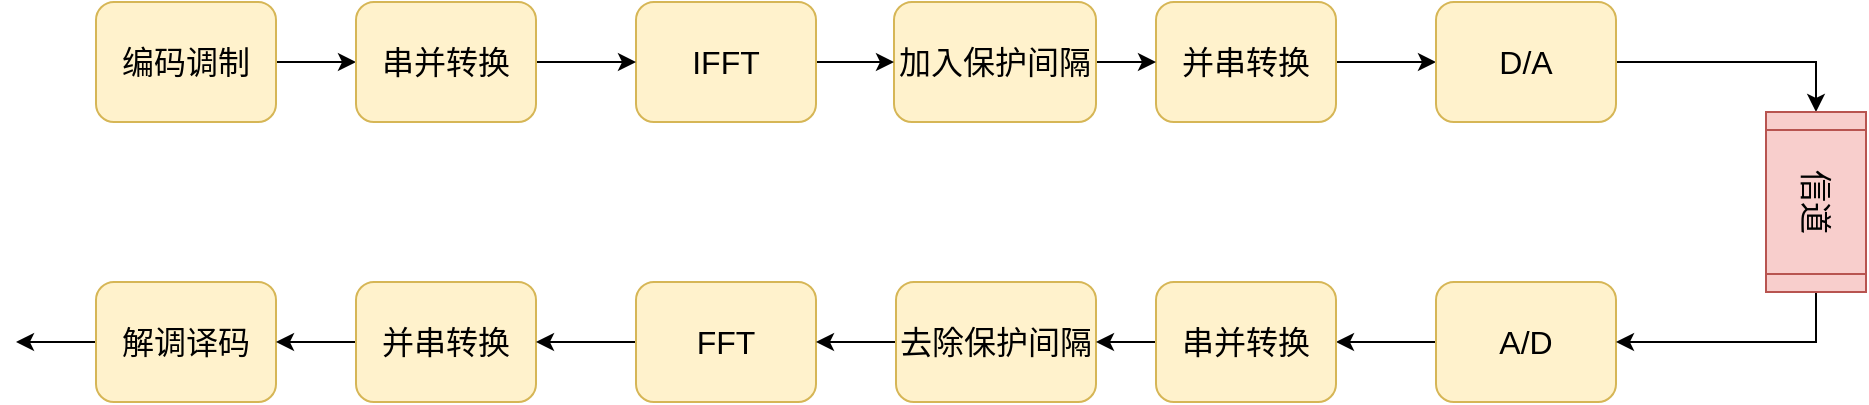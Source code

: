 <mxfile version="20.8.23" type="github">
  <diagram id="C5RBs43oDa-KdzZeNtuy" name="Page-1">
    <mxGraphModel dx="2261" dy="801" grid="1" gridSize="10" guides="1" tooltips="1" connect="1" arrows="1" fold="1" page="1" pageScale="1" pageWidth="827" pageHeight="1169" math="0" shadow="0">
      <root>
        <mxCell id="WIyWlLk6GJQsqaUBKTNV-0" />
        <mxCell id="WIyWlLk6GJQsqaUBKTNV-1" parent="WIyWlLk6GJQsqaUBKTNV-0" />
        <mxCell id="nUvIrgaT4YSGGhSRzwqC-11" value="" style="edgeStyle=orthogonalEdgeStyle;rounded=0;orthogonalLoop=1;jettySize=auto;html=1;fontSize=16;" edge="1" parent="WIyWlLk6GJQsqaUBKTNV-1" source="nUvIrgaT4YSGGhSRzwqC-0" target="nUvIrgaT4YSGGhSRzwqC-9">
          <mxGeometry relative="1" as="geometry" />
        </mxCell>
        <mxCell id="nUvIrgaT4YSGGhSRzwqC-0" value="&lt;font style=&quot;font-size: 16px;&quot;&gt;编码调制&lt;/font&gt;" style="rounded=1;whiteSpace=wrap;html=1;fillColor=#fff2cc;strokeColor=#d6b656;" vertex="1" parent="WIyWlLk6GJQsqaUBKTNV-1">
          <mxGeometry x="-130" y="210" width="90" height="60" as="geometry" />
        </mxCell>
        <mxCell id="nUvIrgaT4YSGGhSRzwqC-15" style="edgeStyle=orthogonalEdgeStyle;rounded=0;orthogonalLoop=1;jettySize=auto;html=1;exitX=1;exitY=0.5;exitDx=0;exitDy=0;entryX=0;entryY=0.5;entryDx=0;entryDy=0;fontSize=16;" edge="1" parent="WIyWlLk6GJQsqaUBKTNV-1" source="nUvIrgaT4YSGGhSRzwqC-6" target="nUvIrgaT4YSGGhSRzwqC-10">
          <mxGeometry relative="1" as="geometry" />
        </mxCell>
        <mxCell id="nUvIrgaT4YSGGhSRzwqC-6" value="&lt;font style=&quot;font-size: 16px;&quot;&gt;并串转换&lt;/font&gt;" style="rounded=1;whiteSpace=wrap;html=1;fillColor=#fff2cc;strokeColor=#d6b656;" vertex="1" parent="WIyWlLk6GJQsqaUBKTNV-1">
          <mxGeometry x="400" y="210" width="90" height="60" as="geometry" />
        </mxCell>
        <mxCell id="nUvIrgaT4YSGGhSRzwqC-14" style="edgeStyle=orthogonalEdgeStyle;rounded=0;orthogonalLoop=1;jettySize=auto;html=1;exitX=1;exitY=0.5;exitDx=0;exitDy=0;entryX=0;entryY=0.5;entryDx=0;entryDy=0;fontSize=16;" edge="1" parent="WIyWlLk6GJQsqaUBKTNV-1" source="nUvIrgaT4YSGGhSRzwqC-7" target="nUvIrgaT4YSGGhSRzwqC-6">
          <mxGeometry relative="1" as="geometry" />
        </mxCell>
        <mxCell id="nUvIrgaT4YSGGhSRzwqC-7" value="&lt;font style=&quot;font-size: 16px;&quot;&gt;加入保护间隔&lt;/font&gt;" style="rounded=1;whiteSpace=wrap;html=1;fillColor=#fff2cc;strokeColor=#d6b656;" vertex="1" parent="WIyWlLk6GJQsqaUBKTNV-1">
          <mxGeometry x="269" y="210" width="101" height="60" as="geometry" />
        </mxCell>
        <mxCell id="nUvIrgaT4YSGGhSRzwqC-13" style="edgeStyle=orthogonalEdgeStyle;rounded=0;orthogonalLoop=1;jettySize=auto;html=1;exitX=1;exitY=0.5;exitDx=0;exitDy=0;entryX=0;entryY=0.5;entryDx=0;entryDy=0;fontSize=16;" edge="1" parent="WIyWlLk6GJQsqaUBKTNV-1" source="nUvIrgaT4YSGGhSRzwqC-8" target="nUvIrgaT4YSGGhSRzwqC-7">
          <mxGeometry relative="1" as="geometry" />
        </mxCell>
        <mxCell id="nUvIrgaT4YSGGhSRzwqC-8" value="&lt;font style=&quot;font-size: 16px;&quot;&gt;IFFT&lt;/font&gt;" style="rounded=1;whiteSpace=wrap;html=1;fillColor=#fff2cc;strokeColor=#d6b656;" vertex="1" parent="WIyWlLk6GJQsqaUBKTNV-1">
          <mxGeometry x="140" y="210" width="90" height="60" as="geometry" />
        </mxCell>
        <mxCell id="nUvIrgaT4YSGGhSRzwqC-12" style="edgeStyle=orthogonalEdgeStyle;rounded=0;orthogonalLoop=1;jettySize=auto;html=1;exitX=1;exitY=0.5;exitDx=0;exitDy=0;entryX=0;entryY=0.5;entryDx=0;entryDy=0;fontSize=16;" edge="1" parent="WIyWlLk6GJQsqaUBKTNV-1" source="nUvIrgaT4YSGGhSRzwqC-9" target="nUvIrgaT4YSGGhSRzwqC-8">
          <mxGeometry relative="1" as="geometry" />
        </mxCell>
        <mxCell id="nUvIrgaT4YSGGhSRzwqC-9" value="&lt;font style=&quot;font-size: 16px;&quot;&gt;串并转换&lt;/font&gt;" style="rounded=1;whiteSpace=wrap;html=1;fillColor=#fff2cc;strokeColor=#d6b656;" vertex="1" parent="WIyWlLk6GJQsqaUBKTNV-1">
          <mxGeometry y="210" width="90" height="60" as="geometry" />
        </mxCell>
        <mxCell id="nUvIrgaT4YSGGhSRzwqC-16" style="edgeStyle=orthogonalEdgeStyle;rounded=0;orthogonalLoop=1;jettySize=auto;html=1;exitX=1;exitY=0.5;exitDx=0;exitDy=0;fontSize=16;entryX=0;entryY=0.5;entryDx=0;entryDy=0;" edge="1" parent="WIyWlLk6GJQsqaUBKTNV-1" source="nUvIrgaT4YSGGhSRzwqC-10" target="nUvIrgaT4YSGGhSRzwqC-29">
          <mxGeometry relative="1" as="geometry">
            <mxPoint x="690" y="240" as="targetPoint" />
          </mxGeometry>
        </mxCell>
        <mxCell id="nUvIrgaT4YSGGhSRzwqC-10" value="&lt;font style=&quot;font-size: 16px;&quot;&gt;D/A&lt;/font&gt;" style="rounded=1;whiteSpace=wrap;html=1;fillColor=#fff2cc;strokeColor=#d6b656;" vertex="1" parent="WIyWlLk6GJQsqaUBKTNV-1">
          <mxGeometry x="540" y="210" width="90" height="60" as="geometry" />
        </mxCell>
        <mxCell id="nUvIrgaT4YSGGhSRzwqC-23" style="edgeStyle=orthogonalEdgeStyle;rounded=0;orthogonalLoop=1;jettySize=auto;html=1;exitX=0;exitY=0.5;exitDx=0;exitDy=0;entryX=1;entryY=0.5;entryDx=0;entryDy=0;fontSize=16;" edge="1" parent="WIyWlLk6GJQsqaUBKTNV-1" source="nUvIrgaT4YSGGhSRzwqC-17" target="nUvIrgaT4YSGGhSRzwqC-22">
          <mxGeometry relative="1" as="geometry" />
        </mxCell>
        <mxCell id="nUvIrgaT4YSGGhSRzwqC-17" value="&lt;font style=&quot;font-size: 16px;&quot;&gt;A/D&lt;/font&gt;" style="rounded=1;whiteSpace=wrap;html=1;fillColor=#fff2cc;strokeColor=#d6b656;" vertex="1" parent="WIyWlLk6GJQsqaUBKTNV-1">
          <mxGeometry x="540" y="350" width="90" height="60" as="geometry" />
        </mxCell>
        <mxCell id="nUvIrgaT4YSGGhSRzwqC-28" style="edgeStyle=orthogonalEdgeStyle;rounded=0;orthogonalLoop=1;jettySize=auto;html=1;exitX=0;exitY=0.5;exitDx=0;exitDy=0;fontSize=16;" edge="1" parent="WIyWlLk6GJQsqaUBKTNV-1" source="nUvIrgaT4YSGGhSRzwqC-18">
          <mxGeometry relative="1" as="geometry">
            <mxPoint x="-170" y="380" as="targetPoint" />
          </mxGeometry>
        </mxCell>
        <mxCell id="nUvIrgaT4YSGGhSRzwqC-18" value="&lt;span style=&quot;font-size: 16px;&quot;&gt;解调译码&lt;/span&gt;" style="rounded=1;whiteSpace=wrap;html=1;fillColor=#fff2cc;strokeColor=#d6b656;" vertex="1" parent="WIyWlLk6GJQsqaUBKTNV-1">
          <mxGeometry x="-130" y="350" width="90" height="60" as="geometry" />
        </mxCell>
        <mxCell id="nUvIrgaT4YSGGhSRzwqC-27" style="edgeStyle=orthogonalEdgeStyle;rounded=0;orthogonalLoop=1;jettySize=auto;html=1;exitX=0;exitY=0.5;exitDx=0;exitDy=0;entryX=1;entryY=0.5;entryDx=0;entryDy=0;fontSize=16;" edge="1" parent="WIyWlLk6GJQsqaUBKTNV-1" source="nUvIrgaT4YSGGhSRzwqC-19" target="nUvIrgaT4YSGGhSRzwqC-18">
          <mxGeometry relative="1" as="geometry" />
        </mxCell>
        <mxCell id="nUvIrgaT4YSGGhSRzwqC-19" value="&lt;font style=&quot;font-size: 16px;&quot;&gt;并串转换&lt;/font&gt;" style="rounded=1;whiteSpace=wrap;html=1;fillColor=#fff2cc;strokeColor=#d6b656;" vertex="1" parent="WIyWlLk6GJQsqaUBKTNV-1">
          <mxGeometry y="350" width="90" height="60" as="geometry" />
        </mxCell>
        <mxCell id="nUvIrgaT4YSGGhSRzwqC-26" style="edgeStyle=orthogonalEdgeStyle;rounded=0;orthogonalLoop=1;jettySize=auto;html=1;exitX=0;exitY=0.5;exitDx=0;exitDy=0;entryX=1;entryY=0.5;entryDx=0;entryDy=0;fontSize=16;" edge="1" parent="WIyWlLk6GJQsqaUBKTNV-1" source="nUvIrgaT4YSGGhSRzwqC-20" target="nUvIrgaT4YSGGhSRzwqC-19">
          <mxGeometry relative="1" as="geometry" />
        </mxCell>
        <mxCell id="nUvIrgaT4YSGGhSRzwqC-20" value="&lt;font style=&quot;font-size: 16px;&quot;&gt;FFT&lt;/font&gt;" style="rounded=1;whiteSpace=wrap;html=1;fillColor=#fff2cc;strokeColor=#d6b656;" vertex="1" parent="WIyWlLk6GJQsqaUBKTNV-1">
          <mxGeometry x="140" y="350" width="90" height="60" as="geometry" />
        </mxCell>
        <mxCell id="nUvIrgaT4YSGGhSRzwqC-25" style="edgeStyle=orthogonalEdgeStyle;rounded=0;orthogonalLoop=1;jettySize=auto;html=1;exitX=0;exitY=0.5;exitDx=0;exitDy=0;entryX=1;entryY=0.5;entryDx=0;entryDy=0;fontSize=16;" edge="1" parent="WIyWlLk6GJQsqaUBKTNV-1" source="nUvIrgaT4YSGGhSRzwqC-21" target="nUvIrgaT4YSGGhSRzwqC-20">
          <mxGeometry relative="1" as="geometry" />
        </mxCell>
        <mxCell id="nUvIrgaT4YSGGhSRzwqC-21" value="&lt;font style=&quot;font-size: 16px;&quot;&gt;去除保护间隔&lt;/font&gt;" style="rounded=1;whiteSpace=wrap;html=1;fillColor=#fff2cc;strokeColor=#d6b656;" vertex="1" parent="WIyWlLk6GJQsqaUBKTNV-1">
          <mxGeometry x="270" y="350" width="100" height="60" as="geometry" />
        </mxCell>
        <mxCell id="nUvIrgaT4YSGGhSRzwqC-24" style="edgeStyle=orthogonalEdgeStyle;rounded=0;orthogonalLoop=1;jettySize=auto;html=1;exitX=0;exitY=0.5;exitDx=0;exitDy=0;entryX=1;entryY=0.5;entryDx=0;entryDy=0;fontSize=16;" edge="1" parent="WIyWlLk6GJQsqaUBKTNV-1" source="nUvIrgaT4YSGGhSRzwqC-22" target="nUvIrgaT4YSGGhSRzwqC-21">
          <mxGeometry relative="1" as="geometry" />
        </mxCell>
        <mxCell id="nUvIrgaT4YSGGhSRzwqC-22" value="&lt;font style=&quot;font-size: 16px;&quot;&gt;串并转换&lt;/font&gt;" style="rounded=1;whiteSpace=wrap;html=1;fillColor=#fff2cc;strokeColor=#d6b656;" vertex="1" parent="WIyWlLk6GJQsqaUBKTNV-1">
          <mxGeometry x="400" y="350" width="90" height="60" as="geometry" />
        </mxCell>
        <mxCell id="nUvIrgaT4YSGGhSRzwqC-30" style="edgeStyle=orthogonalEdgeStyle;rounded=0;orthogonalLoop=1;jettySize=auto;html=1;exitX=1;exitY=0.5;exitDx=0;exitDy=0;entryX=1;entryY=0.5;entryDx=0;entryDy=0;fontSize=16;" edge="1" parent="WIyWlLk6GJQsqaUBKTNV-1" source="nUvIrgaT4YSGGhSRzwqC-29" target="nUvIrgaT4YSGGhSRzwqC-17">
          <mxGeometry relative="1" as="geometry" />
        </mxCell>
        <mxCell id="nUvIrgaT4YSGGhSRzwqC-29" value="信道" style="shape=process;whiteSpace=wrap;html=1;backgroundOutline=1;fontSize=16;fillColor=#f8cecc;strokeColor=#b85450;rotation=90;" vertex="1" parent="WIyWlLk6GJQsqaUBKTNV-1">
          <mxGeometry x="685" y="285" width="90" height="50" as="geometry" />
        </mxCell>
      </root>
    </mxGraphModel>
  </diagram>
</mxfile>
